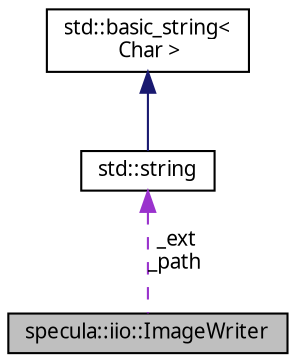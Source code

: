 digraph "specula::iio::ImageWriter"
{
 // LATEX_PDF_SIZE
  bgcolor="transparent";
  edge [fontname="Iosevka",fontsize="10",labelfontname="Iosevka",labelfontsize="10"];
  node [fontname="Iosevka",fontsize="10",shape=record];
  Node1 [label="specula::iio::ImageWriter",height=0.2,width=0.4,color="black", fillcolor="grey75", style="filled", fontcolor="black",tooltip="Base image writer class."];
  Node2 -> Node1 [dir="back",color="darkorchid3",fontsize="10",style="dashed",label=" _ext\n_path" ,fontname="Iosevka"];
  Node2 [label="std::string",height=0.2,width=0.4,color="black",tooltip=" "];
  Node3 -> Node2 [dir="back",color="midnightblue",fontsize="10",style="solid",fontname="Iosevka"];
  Node3 [label="std::basic_string\<\l Char \>",height=0.2,width=0.4,color="black",tooltip=" "];
}
